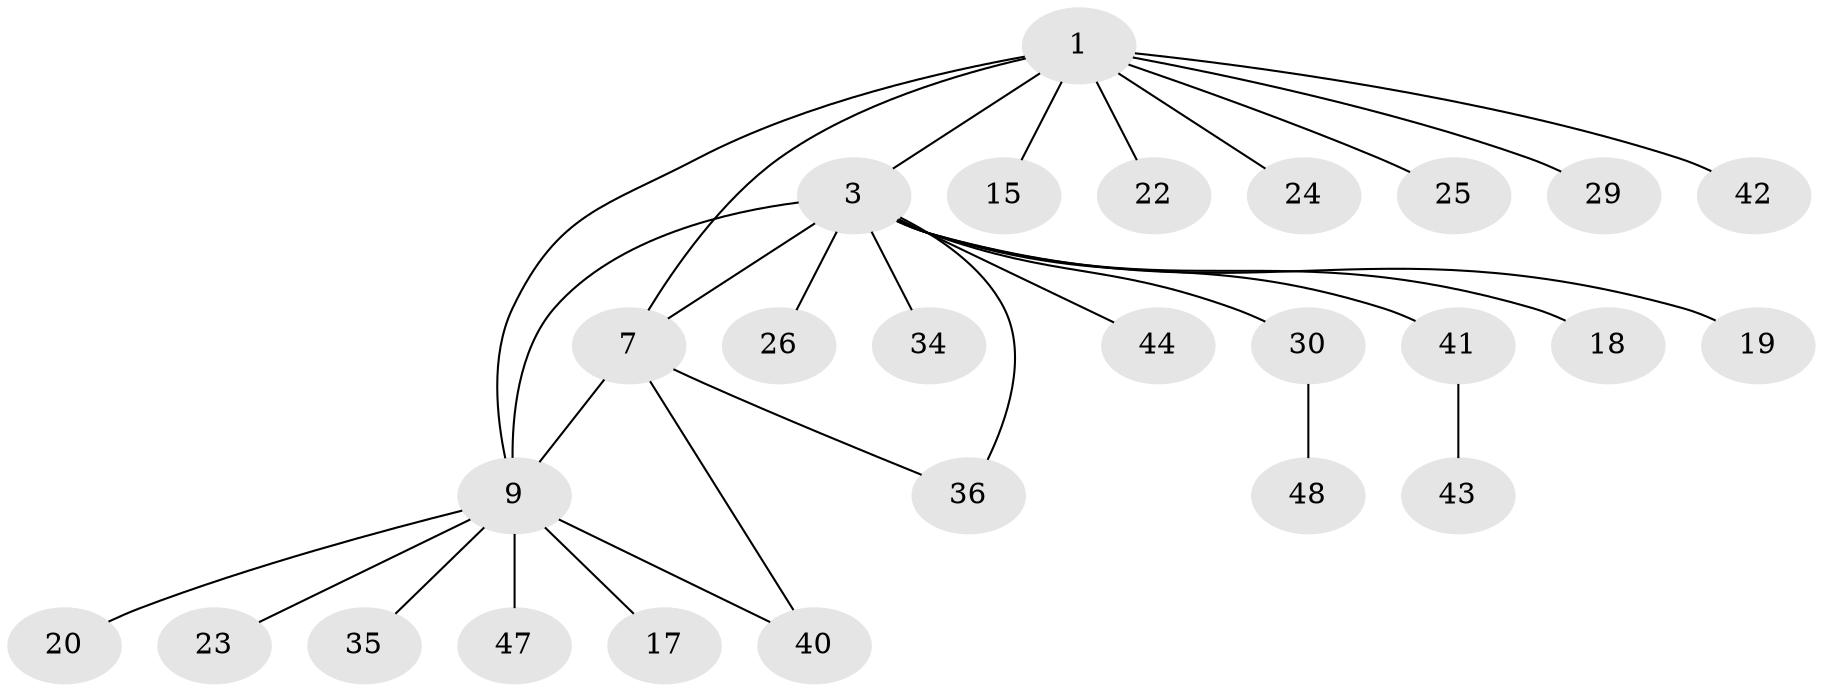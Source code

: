 // original degree distribution, {3: 0.09615384615384616, 9: 0.038461538461538464, 5: 0.038461538461538464, 8: 0.019230769230769232, 7: 0.019230769230769232, 4: 0.019230769230769232, 6: 0.038461538461538464, 1: 0.6153846153846154, 2: 0.11538461538461539}
// Generated by graph-tools (version 1.1) at 2025/16/03/09/25 04:16:05]
// undirected, 26 vertices, 30 edges
graph export_dot {
graph [start="1"]
  node [color=gray90,style=filled];
  1 [super="+2"];
  3 [super="+39+4+11+5+33"];
  7 [super="+8+14+13"];
  9 [super="+10"];
  15;
  17;
  18;
  19;
  20 [super="+46"];
  22;
  23;
  24;
  25;
  26;
  29;
  30 [super="+45"];
  34;
  35;
  36;
  40;
  41;
  42;
  43;
  44;
  47;
  48;
  1 -- 7;
  1 -- 42;
  1 -- 15;
  1 -- 22;
  1 -- 24;
  1 -- 25;
  1 -- 29;
  1 -- 3 [weight=2];
  1 -- 9;
  3 -- 18;
  3 -- 30;
  3 -- 36;
  3 -- 7 [weight=2];
  3 -- 9 [weight=2];
  3 -- 19;
  3 -- 34;
  3 -- 26;
  3 -- 44;
  3 -- 41;
  7 -- 9;
  7 -- 36;
  7 -- 40;
  9 -- 20;
  9 -- 47;
  9 -- 17;
  9 -- 35;
  9 -- 23;
  9 -- 40;
  30 -- 48;
  41 -- 43;
}
